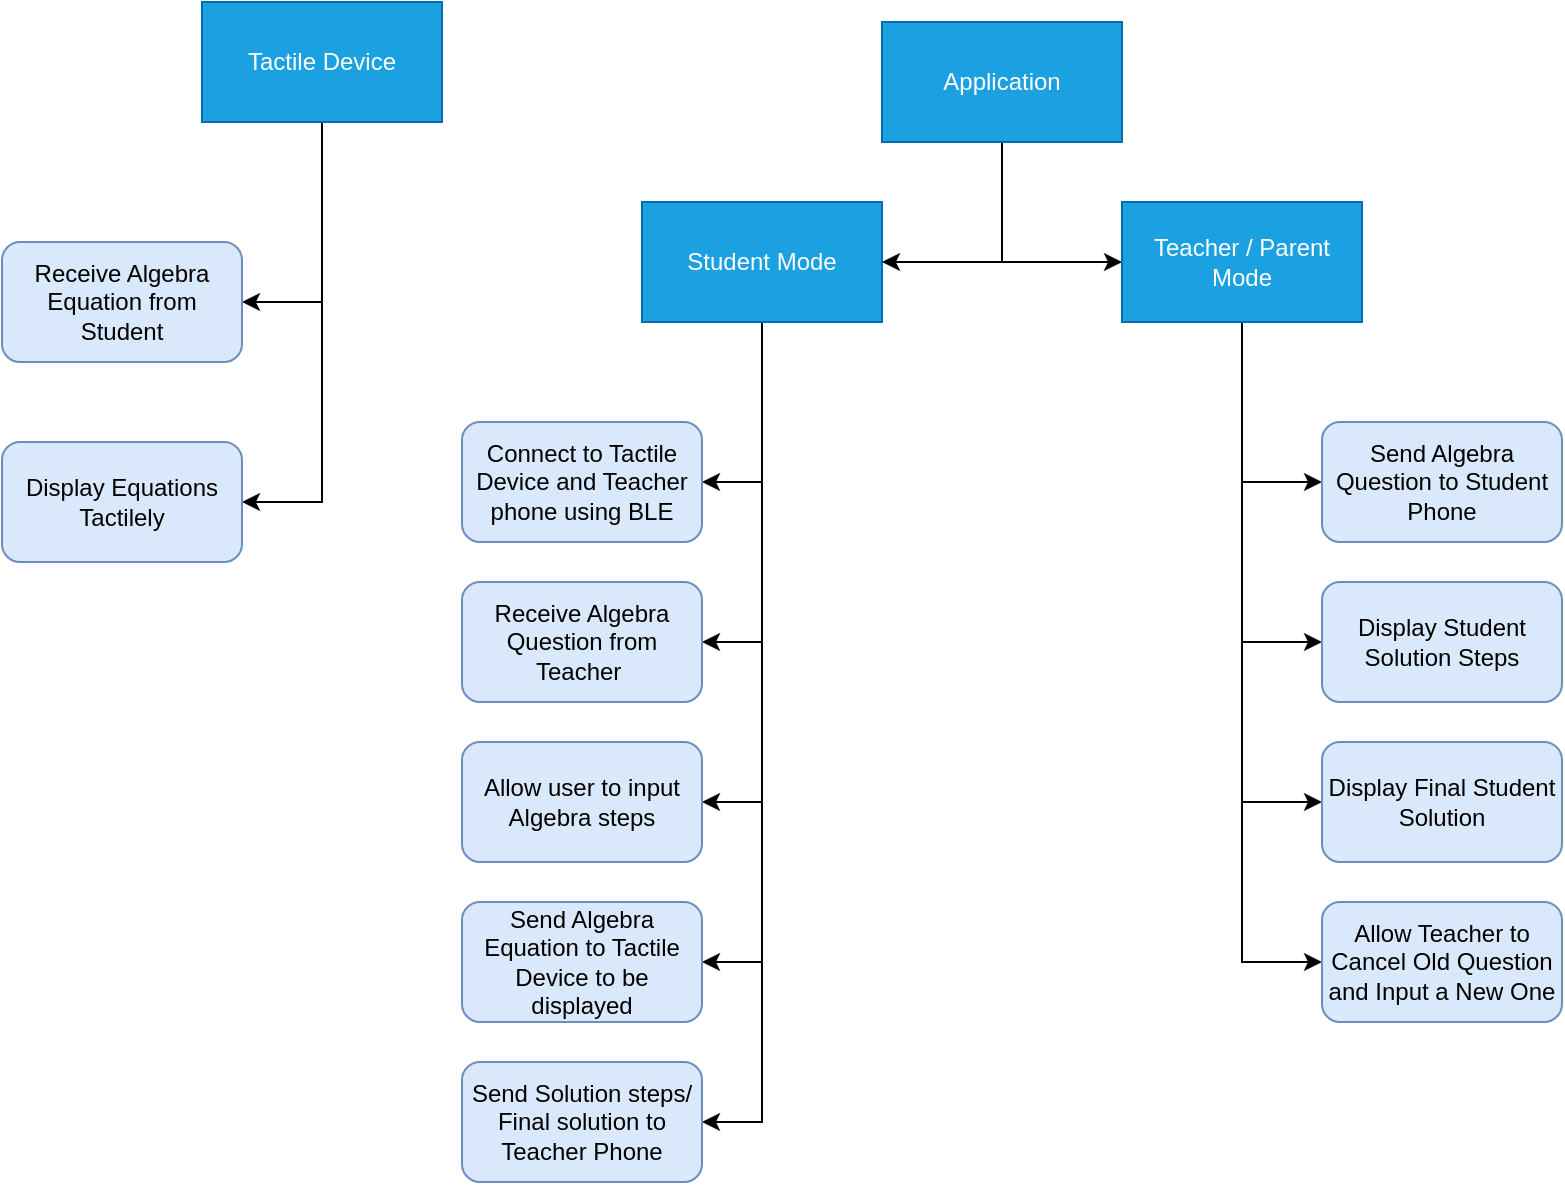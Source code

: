 <mxfile version="21.0.2" type="device" pages="4"><diagram name="Functional Decomposition" id="97916047-d0de-89f5-080d-49f4d83e522f"><mxGraphModel dx="1114" dy="613" grid="1" gridSize="10" guides="1" tooltips="1" connect="1" arrows="1" fold="1" page="1" pageScale="1.5" pageWidth="1169" pageHeight="827" background="none" math="0" shadow="0"><root><mxCell id="0"/><mxCell id="1" parent="0"/><mxCell id="9bskMi2GfOtBL9cQYyVJ-58" style="edgeStyle=orthogonalEdgeStyle;rounded=0;orthogonalLoop=1;jettySize=auto;html=1;entryX=1;entryY=0.5;entryDx=0;entryDy=0;" parent="1" source="9bskMi2GfOtBL9cQYyVJ-55" target="9bskMi2GfOtBL9cQYyVJ-57" edge="1"><mxGeometry relative="1" as="geometry"/></mxCell><mxCell id="9bskMi2GfOtBL9cQYyVJ-60" style="edgeStyle=orthogonalEdgeStyle;rounded=0;orthogonalLoop=1;jettySize=auto;html=1;entryX=1;entryY=0.5;entryDx=0;entryDy=0;" parent="1" source="9bskMi2GfOtBL9cQYyVJ-55" target="9bskMi2GfOtBL9cQYyVJ-59" edge="1"><mxGeometry relative="1" as="geometry"/></mxCell><mxCell id="9bskMi2GfOtBL9cQYyVJ-55" value="Tactile Device" style="rounded=0;whiteSpace=wrap;html=1;fillColor=#1ba1e2;strokeColor=#006EAF;fontColor=#ffffff;" parent="1" vertex="1"><mxGeometry x="250" y="230" width="120" height="60" as="geometry"/></mxCell><mxCell id="9bskMi2GfOtBL9cQYyVJ-75" style="edgeStyle=orthogonalEdgeStyle;rounded=0;orthogonalLoop=1;jettySize=auto;html=1;entryX=1;entryY=0.5;entryDx=0;entryDy=0;" parent="1" source="9bskMi2GfOtBL9cQYyVJ-56" target="9bskMi2GfOtBL9cQYyVJ-69" edge="1"><mxGeometry relative="1" as="geometry"/></mxCell><mxCell id="9bskMi2GfOtBL9cQYyVJ-76" style="edgeStyle=orthogonalEdgeStyle;rounded=0;orthogonalLoop=1;jettySize=auto;html=1;entryX=1;entryY=0.5;entryDx=0;entryDy=0;" parent="1" source="9bskMi2GfOtBL9cQYyVJ-56" target="9bskMi2GfOtBL9cQYyVJ-68" edge="1"><mxGeometry relative="1" as="geometry"/></mxCell><mxCell id="9bskMi2GfOtBL9cQYyVJ-77" style="edgeStyle=orthogonalEdgeStyle;rounded=0;orthogonalLoop=1;jettySize=auto;html=1;entryX=1;entryY=0.5;entryDx=0;entryDy=0;" parent="1" source="9bskMi2GfOtBL9cQYyVJ-56" target="9bskMi2GfOtBL9cQYyVJ-67" edge="1"><mxGeometry relative="1" as="geometry"/></mxCell><mxCell id="9bskMi2GfOtBL9cQYyVJ-78" style="edgeStyle=orthogonalEdgeStyle;rounded=0;orthogonalLoop=1;jettySize=auto;html=1;entryX=1;entryY=0.5;entryDx=0;entryDy=0;" parent="1" source="9bskMi2GfOtBL9cQYyVJ-56" target="9bskMi2GfOtBL9cQYyVJ-66" edge="1"><mxGeometry relative="1" as="geometry"/></mxCell><mxCell id="9bskMi2GfOtBL9cQYyVJ-79" style="edgeStyle=orthogonalEdgeStyle;rounded=0;orthogonalLoop=1;jettySize=auto;html=1;entryX=1;entryY=0.5;entryDx=0;entryDy=0;" parent="1" source="9bskMi2GfOtBL9cQYyVJ-56" target="9bskMi2GfOtBL9cQYyVJ-65" edge="1"><mxGeometry relative="1" as="geometry"/></mxCell><mxCell id="9bskMi2GfOtBL9cQYyVJ-56" value="Student Mode" style="rounded=0;whiteSpace=wrap;html=1;fillColor=#1ba1e2;fontColor=#ffffff;strokeColor=#006EAF;" parent="1" vertex="1"><mxGeometry x="470" y="330" width="120" height="60" as="geometry"/></mxCell><mxCell id="9bskMi2GfOtBL9cQYyVJ-57" value="Receive Algebra Equation from Student" style="rounded=1;whiteSpace=wrap;html=1;fillColor=#dae8fc;strokeColor=#6c8ebf;" parent="1" vertex="1"><mxGeometry x="150" y="350" width="120" height="60" as="geometry"/></mxCell><mxCell id="9bskMi2GfOtBL9cQYyVJ-59" value="Display Equations Tactilely" style="rounded=1;whiteSpace=wrap;html=1;fillColor=#dae8fc;strokeColor=#6c8ebf;" parent="1" vertex="1"><mxGeometry x="150" y="450" width="120" height="60" as="geometry"/></mxCell><mxCell id="9bskMi2GfOtBL9cQYyVJ-63" style="edgeStyle=orthogonalEdgeStyle;rounded=0;orthogonalLoop=1;jettySize=auto;html=1;entryX=1;entryY=0.5;entryDx=0;entryDy=0;" parent="1" source="9bskMi2GfOtBL9cQYyVJ-61" target="9bskMi2GfOtBL9cQYyVJ-56" edge="1"><mxGeometry relative="1" as="geometry"/></mxCell><mxCell id="9bskMi2GfOtBL9cQYyVJ-64" style="edgeStyle=orthogonalEdgeStyle;rounded=0;orthogonalLoop=1;jettySize=auto;html=1;entryX=0;entryY=0.5;entryDx=0;entryDy=0;" parent="1" source="9bskMi2GfOtBL9cQYyVJ-61" target="9bskMi2GfOtBL9cQYyVJ-62" edge="1"><mxGeometry relative="1" as="geometry"/></mxCell><mxCell id="9bskMi2GfOtBL9cQYyVJ-61" value="Application" style="rounded=0;whiteSpace=wrap;html=1;fillColor=#1ba1e2;fontColor=#ffffff;strokeColor=#006EAF;" parent="1" vertex="1"><mxGeometry x="590" y="240" width="120" height="60" as="geometry"/></mxCell><mxCell id="9bskMi2GfOtBL9cQYyVJ-80" style="edgeStyle=orthogonalEdgeStyle;rounded=0;orthogonalLoop=1;jettySize=auto;html=1;exitX=0.5;exitY=1;exitDx=0;exitDy=0;entryX=0;entryY=0.5;entryDx=0;entryDy=0;" parent="1" source="9bskMi2GfOtBL9cQYyVJ-62" target="9bskMi2GfOtBL9cQYyVJ-73" edge="1"><mxGeometry relative="1" as="geometry"/></mxCell><mxCell id="9bskMi2GfOtBL9cQYyVJ-81" style="edgeStyle=orthogonalEdgeStyle;rounded=0;orthogonalLoop=1;jettySize=auto;html=1;entryX=0;entryY=0.5;entryDx=0;entryDy=0;" parent="1" source="9bskMi2GfOtBL9cQYyVJ-62" target="9bskMi2GfOtBL9cQYyVJ-72" edge="1"><mxGeometry relative="1" as="geometry"/></mxCell><mxCell id="9bskMi2GfOtBL9cQYyVJ-82" style="edgeStyle=orthogonalEdgeStyle;rounded=0;orthogonalLoop=1;jettySize=auto;html=1;entryX=0;entryY=0.5;entryDx=0;entryDy=0;" parent="1" source="9bskMi2GfOtBL9cQYyVJ-62" target="9bskMi2GfOtBL9cQYyVJ-71" edge="1"><mxGeometry relative="1" as="geometry"/></mxCell><mxCell id="9bskMi2GfOtBL9cQYyVJ-83" style="edgeStyle=orthogonalEdgeStyle;rounded=0;orthogonalLoop=1;jettySize=auto;html=1;entryX=0;entryY=0.5;entryDx=0;entryDy=0;" parent="1" source="9bskMi2GfOtBL9cQYyVJ-62" target="9bskMi2GfOtBL9cQYyVJ-70" edge="1"><mxGeometry relative="1" as="geometry"/></mxCell><mxCell id="9bskMi2GfOtBL9cQYyVJ-62" value="Teacher / Parent Mode" style="rounded=0;whiteSpace=wrap;html=1;fillColor=#1ba1e2;fontColor=#ffffff;strokeColor=#006EAF;" parent="1" vertex="1"><mxGeometry x="710" y="330" width="120" height="60" as="geometry"/></mxCell><mxCell id="9bskMi2GfOtBL9cQYyVJ-65" value="Connect to Tactile Device and Teacher phone using BLE" style="rounded=1;whiteSpace=wrap;html=1;fillColor=#dae8fc;strokeColor=#6c8ebf;" parent="1" vertex="1"><mxGeometry x="380" y="440" width="120" height="60" as="geometry"/></mxCell><mxCell id="9bskMi2GfOtBL9cQYyVJ-66" value="Receive Algebra Question from Teacher&amp;nbsp;" style="rounded=1;whiteSpace=wrap;html=1;fillColor=#dae8fc;strokeColor=#6c8ebf;" parent="1" vertex="1"><mxGeometry x="380" y="520" width="120" height="60" as="geometry"/></mxCell><mxCell id="9bskMi2GfOtBL9cQYyVJ-67" value="Allow user to input Algebra steps" style="rounded=1;whiteSpace=wrap;html=1;fillColor=#dae8fc;strokeColor=#6c8ebf;" parent="1" vertex="1"><mxGeometry x="380" y="600" width="120" height="60" as="geometry"/></mxCell><mxCell id="9bskMi2GfOtBL9cQYyVJ-68" value="Send Algebra Equation to Tactile Device to be displayed" style="rounded=1;whiteSpace=wrap;html=1;fillColor=#dae8fc;strokeColor=#6c8ebf;" parent="1" vertex="1"><mxGeometry x="380" y="680" width="120" height="60" as="geometry"/></mxCell><mxCell id="9bskMi2GfOtBL9cQYyVJ-69" value="Send Solution steps/ Final solution to Teacher Phone" style="rounded=1;whiteSpace=wrap;html=1;fillColor=#dae8fc;strokeColor=#6c8ebf;" parent="1" vertex="1"><mxGeometry x="380" y="760" width="120" height="60" as="geometry"/></mxCell><mxCell id="9bskMi2GfOtBL9cQYyVJ-70" value="Send Algebra Question to Student Phone" style="rounded=1;whiteSpace=wrap;html=1;fillColor=#dae8fc;strokeColor=#6c8ebf;" parent="1" vertex="1"><mxGeometry x="810" y="440" width="120" height="60" as="geometry"/></mxCell><mxCell id="9bskMi2GfOtBL9cQYyVJ-71" value="Display Student Solution Steps" style="rounded=1;whiteSpace=wrap;html=1;fillColor=#dae8fc;strokeColor=#6c8ebf;" parent="1" vertex="1"><mxGeometry x="810" y="520" width="120" height="60" as="geometry"/></mxCell><mxCell id="9bskMi2GfOtBL9cQYyVJ-72" value="Display Final Student Solution" style="rounded=1;whiteSpace=wrap;html=1;fillColor=#dae8fc;strokeColor=#6c8ebf;" parent="1" vertex="1"><mxGeometry x="810" y="600" width="120" height="60" as="geometry"/></mxCell><mxCell id="9bskMi2GfOtBL9cQYyVJ-73" value="Allow Teacher to Cancel Old Question and Input a New One" style="rounded=1;whiteSpace=wrap;html=1;fillColor=#dae8fc;strokeColor=#6c8ebf;" parent="1" vertex="1"><mxGeometry x="810" y="680" width="120" height="60" as="geometry"/></mxCell></root></mxGraphModel></diagram><diagram id="BzMyHk_VkARhgOeTffZ6" name="System Diagram"><mxGraphModel dx="1114" dy="613" grid="1" gridSize="10" guides="1" tooltips="1" connect="1" arrows="1" fold="1" page="1" pageScale="1" pageWidth="850" pageHeight="1100" math="0" shadow="0"><root><mxCell id="0"/><mxCell id="1" parent="0"/><mxCell id="ZFWnhRRAQ99KR84rtcr6-16" value="" style="edgeStyle=orthogonalEdgeStyle;rounded=0;orthogonalLoop=1;jettySize=auto;html=1;dashed=1;dashPattern=12 12;" parent="1" source="GiVV7VJbp_Wlyf_HN-Jx-2" target="ZFWnhRRAQ99KR84rtcr6-15" edge="1"><mxGeometry relative="1" as="geometry"/></mxCell><mxCell id="GiVV7VJbp_Wlyf_HN-Jx-2" value="Micro-Controller" style="rounded=1;whiteSpace=wrap;html=1;fillColor=#d5e8d4;strokeColor=#82b366;" parent="1" vertex="1"><mxGeometry x="255" y="320" width="120" height="60" as="geometry"/></mxCell><mxCell id="ZFWnhRRAQ99KR84rtcr6-14" style="edgeStyle=orthogonalEdgeStyle;rounded=0;orthogonalLoop=1;jettySize=auto;html=1;entryX=0.5;entryY=0;entryDx=0;entryDy=0;dashed=1;dashPattern=12 12;" parent="1" source="GiVV7VJbp_Wlyf_HN-Jx-4" target="GiVV7VJbp_Wlyf_HN-Jx-2" edge="1"><mxGeometry relative="1" as="geometry"/></mxCell><mxCell id="GiVV7VJbp_Wlyf_HN-Jx-4" value="Student Phone" style="rounded=1;whiteSpace=wrap;html=1;fillColor=#dae8fc;strokeColor=#6c8ebf;" parent="1" vertex="1"><mxGeometry x="255" y="220" width="120" height="60" as="geometry"/></mxCell><mxCell id="GiVV7VJbp_Wlyf_HN-Jx-5" value="Teacher Phone" style="rounded=1;whiteSpace=wrap;html=1;fillColor=#dae8fc;strokeColor=#6c8ebf;" parent="1" vertex="1"><mxGeometry x="460" y="220" width="120" height="60" as="geometry"/></mxCell><mxCell id="1AyL7LK3WLq8oE_mi0e5-5" value="Student" style="rounded=0;whiteSpace=wrap;html=1;fillColor=#f8cecc;strokeColor=#b85450;" parent="1" vertex="1"><mxGeometry x="60" y="220" width="120" height="60" as="geometry"/></mxCell><mxCell id="7EKJt5K_ubeXfBJPBxFx-1" value="Teacher / Parent" style="rounded=0;whiteSpace=wrap;html=1;fillColor=#f8cecc;strokeColor=#b85450;" parent="1" vertex="1"><mxGeometry x="670" y="220" width="120" height="60" as="geometry"/></mxCell><mxCell id="7EKJt5K_ubeXfBJPBxFx-6" value="" style="endArrow=classic;html=1;rounded=0;exitX=0;exitY=0.25;exitDx=0;exitDy=0;entryX=1;entryY=0.25;entryDx=0;entryDy=0;" parent="1" source="7EKJt5K_ubeXfBJPBxFx-1" target="GiVV7VJbp_Wlyf_HN-Jx-5" edge="1"><mxGeometry relative="1" as="geometry"><mxPoint x="550" y="330" as="sourcePoint"/><mxPoint x="650" y="330" as="targetPoint"/></mxGeometry></mxCell><mxCell id="7EKJt5K_ubeXfBJPBxFx-8" value="" style="endArrow=classic;html=1;rounded=0;exitX=0;exitY=0.25;exitDx=0;exitDy=0;entryX=1;entryY=0.25;entryDx=0;entryDy=0;" parent="1" source="GiVV7VJbp_Wlyf_HN-Jx-5" target="GiVV7VJbp_Wlyf_HN-Jx-4" edge="1"><mxGeometry relative="1" as="geometry"><mxPoint x="430" y="240" as="sourcePoint"/><mxPoint x="390" y="240" as="targetPoint"/></mxGeometry></mxCell><mxCell id="7EKJt5K_ubeXfBJPBxFx-10" value="" style="endArrow=classic;html=1;rounded=0;exitX=0;exitY=0.25;exitDx=0;exitDy=0;entryX=1;entryY=0.25;entryDx=0;entryDy=0;" parent="1" source="GiVV7VJbp_Wlyf_HN-Jx-4" target="1AyL7LK3WLq8oE_mi0e5-5" edge="1"><mxGeometry relative="1" as="geometry"><mxPoint x="250" y="310" as="sourcePoint"/><mxPoint x="160" y="310" as="targetPoint"/></mxGeometry></mxCell><mxCell id="7EKJt5K_ubeXfBJPBxFx-14" value="" style="endArrow=classic;html=1;rounded=0;dashed=1;exitX=1;exitY=0.75;exitDx=0;exitDy=0;entryX=0;entryY=0.75;entryDx=0;entryDy=0;" parent="1" source="1AyL7LK3WLq8oE_mi0e5-5" target="GiVV7VJbp_Wlyf_HN-Jx-4" edge="1"><mxGeometry relative="1" as="geometry"><mxPoint x="155" y="310" as="sourcePoint"/><mxPoint x="255" y="310" as="targetPoint"/></mxGeometry></mxCell><mxCell id="7EKJt5K_ubeXfBJPBxFx-16" value="" style="endArrow=classic;html=1;rounded=0;dashed=1;exitX=1;exitY=0.75;exitDx=0;exitDy=0;entryX=0;entryY=0.75;entryDx=0;entryDy=0;" parent="1" source="GiVV7VJbp_Wlyf_HN-Jx-4" target="GiVV7VJbp_Wlyf_HN-Jx-5" edge="1"><mxGeometry relative="1" as="geometry"><mxPoint x="370" y="340" as="sourcePoint"/><mxPoint x="470" y="340" as="targetPoint"/></mxGeometry></mxCell><mxCell id="7EKJt5K_ubeXfBJPBxFx-18" value="" style="endArrow=classic;html=1;rounded=0;dashed=1;entryX=0;entryY=0.75;entryDx=0;entryDy=0;exitX=1;exitY=0.75;exitDx=0;exitDy=0;" parent="1" source="GiVV7VJbp_Wlyf_HN-Jx-5" target="7EKJt5K_ubeXfBJPBxFx-1" edge="1"><mxGeometry relative="1" as="geometry"><mxPoint x="380" y="350" as="sourcePoint"/><mxPoint x="480" y="350" as="targetPoint"/></mxGeometry></mxCell><mxCell id="ZFWnhRRAQ99KR84rtcr6-1" value="User" style="rounded=0;whiteSpace=wrap;html=1;fillColor=#f8cecc;strokeColor=#b85450;" parent="1" vertex="1"><mxGeometry x="640" y="430" width="60" height="30" as="geometry"/></mxCell><mxCell id="ZFWnhRRAQ99KR84rtcr6-2" value="" style="endArrow=classic;html=1;rounded=0;entryX=1;entryY=0.25;entryDx=0;entryDy=0;" parent="1" edge="1"><mxGeometry relative="1" as="geometry"><mxPoint x="700" y="480" as="sourcePoint"/><mxPoint x="640" y="480" as="targetPoint"/></mxGeometry></mxCell><mxCell id="ZFWnhRRAQ99KR84rtcr6-3" value="" style="endArrow=classic;html=1;rounded=0;dashed=1;" parent="1" edge="1"><mxGeometry relative="1" as="geometry"><mxPoint x="700" y="500" as="sourcePoint"/><mxPoint x="640" y="500" as="targetPoint"/></mxGeometry></mxCell><mxCell id="ZFWnhRRAQ99KR84rtcr6-5" value="" style="endArrow=classic;html=1;rounded=0;dashed=1;dashPattern=12 12;" parent="1" edge="1"><mxGeometry relative="1" as="geometry"><mxPoint x="700" y="520" as="sourcePoint"/><mxPoint x="640" y="520" as="targetPoint"/></mxGeometry></mxCell><mxCell id="ZFWnhRRAQ99KR84rtcr6-6" value="IOS App" style="rounded=1;whiteSpace=wrap;html=1;fillColor=#dae8fc;strokeColor=#6c8ebf;" parent="1" vertex="1"><mxGeometry x="640" y="390" width="60" height="30" as="geometry"/></mxCell><mxCell id="ZFWnhRRAQ99KR84rtcr6-7" value="Tactile Device" style="rounded=1;whiteSpace=wrap;html=1;fillColor=#d5e8d4;strokeColor=#82b366;" parent="1" vertex="1"><mxGeometry x="640" y="350" width="60" height="30" as="geometry"/></mxCell><mxCell id="ZFWnhRRAQ99KR84rtcr6-8" value="Question" style="text;html=1;strokeColor=none;fillColor=none;align=center;verticalAlign=middle;whiteSpace=wrap;rounded=0;" parent="1" vertex="1"><mxGeometry x="700" y="460" width="60" height="30" as="geometry"/></mxCell><mxCell id="ZFWnhRRAQ99KR84rtcr6-11" value="Answer" style="text;html=1;strokeColor=none;fillColor=none;align=center;verticalAlign=middle;whiteSpace=wrap;rounded=0;" parent="1" vertex="1"><mxGeometry x="700" y="480" width="60" height="30" as="geometry"/></mxCell><mxCell id="ZFWnhRRAQ99KR84rtcr6-13" value="Question / Answer" style="text;html=1;strokeColor=none;fillColor=none;align=center;verticalAlign=middle;whiteSpace=wrap;rounded=0;" parent="1" vertex="1"><mxGeometry x="700" y="500" width="100" height="30" as="geometry"/></mxCell><mxCell id="ZFWnhRRAQ99KR84rtcr6-18" value="" style="edgeStyle=orthogonalEdgeStyle;rounded=0;orthogonalLoop=1;jettySize=auto;html=1;dashed=1;dashPattern=12 12;" parent="1" source="ZFWnhRRAQ99KR84rtcr6-15" target="ZFWnhRRAQ99KR84rtcr6-17" edge="1"><mxGeometry relative="1" as="geometry"/></mxCell><mxCell id="ZFWnhRRAQ99KR84rtcr6-15" value="Motor Driver" style="rounded=1;whiteSpace=wrap;html=1;fillColor=#d5e8d4;strokeColor=#82b366;" parent="1" vertex="1"><mxGeometry x="255" y="415" width="120" height="60" as="geometry"/></mxCell><mxCell id="ZFWnhRRAQ99KR84rtcr6-17" value="Wheel Display" style="rounded=1;whiteSpace=wrap;html=1;fillColor=#d5e8d4;strokeColor=#82b366;" parent="1" vertex="1"><mxGeometry x="255" y="510" width="120" height="60" as="geometry"/></mxCell></root></mxGraphModel></diagram><diagram id="_Cg5HhX_HMi8_9X__UsW" name="CONOPS"><mxGraphModel dx="1964" dy="613" grid="1" gridSize="10" guides="1" tooltips="1" connect="1" arrows="1" fold="1" page="1" pageScale="1" pageWidth="850" pageHeight="1100" math="0" shadow="0"><root><mxCell id="0"/><mxCell id="1" parent="0"/><mxCell id="n7KiVKVZ79OIM2uy_Q6X-3" value="Student" style="shape=umlActor;verticalLabelPosition=top;verticalAlign=bottom;html=1;labelPosition=center;align=center;" parent="1" vertex="1"><mxGeometry x="-440" y="365" width="60" height="120" as="geometry"/></mxCell><mxCell id="n7KiVKVZ79OIM2uy_Q6X-4" value="Teacher" style="shape=umlActor;verticalLabelPosition=top;verticalAlign=bottom;html=1;labelPosition=center;align=center;" parent="1" vertex="1"><mxGeometry x="441.88" y="340" width="60" height="120" as="geometry"/></mxCell><mxCell id="n7KiVKVZ79OIM2uy_Q6X-6" value="Question" style="text;html=1;strokeColor=none;fillColor=none;align=center;verticalAlign=middle;whiteSpace=wrap;rounded=0;fontSize=14;fontStyle=1" parent="1" vertex="1"><mxGeometry x="302.13" y="340" width="120" height="30" as="geometry"/></mxCell><mxCell id="n7KiVKVZ79OIM2uy_Q6X-7" value="Input" style="text;html=1;strokeColor=none;fillColor=none;align=center;verticalAlign=middle;whiteSpace=wrap;rounded=0;" parent="1" vertex="1"><mxGeometry x="427.88" y="535" width="50" height="30" as="geometry"/></mxCell><mxCell id="n7KiVKVZ79OIM2uy_Q6X-8" value="Output" style="text;html=1;strokeColor=none;fillColor=none;align=center;verticalAlign=middle;whiteSpace=wrap;rounded=0;" parent="1" vertex="1"><mxGeometry x="427.88" y="565" width="50" height="30" as="geometry"/></mxCell><mxCell id="n7KiVKVZ79OIM2uy_Q6X-9" value="Question" style="text;html=1;strokeColor=none;fillColor=none;align=center;verticalAlign=middle;whiteSpace=wrap;rounded=0;fontSize=14;fontStyle=1" parent="1" vertex="1"><mxGeometry x="-88.62" y="335" width="90" height="30" as="geometry"/></mxCell><mxCell id="n7KiVKVZ79OIM2uy_Q6X-10" value="Question / Answer" style="text;html=1;strokeColor=none;fillColor=none;align=center;verticalAlign=middle;whiteSpace=wrap;rounded=0;fontSize=14;fontStyle=1" parent="1" vertex="1"><mxGeometry x="-330" y="340" width="65" height="30" as="geometry"/></mxCell><mxCell id="n7KiVKVZ79OIM2uy_Q6X-12" value="Answer" style="text;html=1;strokeColor=none;fillColor=none;align=center;verticalAlign=middle;whiteSpace=wrap;rounded=0;fontSize=14;fontStyle=1" parent="1" vertex="1"><mxGeometry x="-71.5" y="460" width="55.75" height="10" as="geometry"/></mxCell><mxCell id="n7KiVKVZ79OIM2uy_Q6X-14" value="" style="html=1;strokeWidth=1;shadow=0;dashed=0;shape=mxgraph.ios7.misc.broadcast;fillColor=#4CDA64;strokeColor=none;buttonText=;strokeColor2=#222222;fontColor=#222222;fontSize=8;verticalLabelPosition=bottom;verticalAlign=top;align=center;sketch=0;" parent="1" vertex="1"><mxGeometry x="1.38" y="375" width="75" height="70" as="geometry"/></mxCell><mxCell id="n7KiVKVZ79OIM2uy_Q6X-15" value="" style="verticalLabelPosition=bottom;verticalAlign=top;html=1;shadow=0;dashed=0;strokeWidth=1;shape=mxgraph.ios.iPhone;bgStyle=bgGreen;fillColor=#aaaaaa;sketch=0;fontSize=10;" parent="1" vertex="1"><mxGeometry x="177.13" y="305" width="100" height="200" as="geometry"/></mxCell><mxCell id="n7KiVKVZ79OIM2uy_Q6X-16" value="Question" style="text;html=1;strokeColor=none;fillColor=none;align=center;verticalAlign=middle;whiteSpace=wrap;rounded=0;fontSize=14;fontStyle=1" parent="1" vertex="1"><mxGeometry x="90" y="335" width="65" height="30" as="geometry"/></mxCell><mxCell id="n7KiVKVZ79OIM2uy_Q6X-18" value="BLE" style="text;html=1;strokeColor=none;fillColor=none;align=center;verticalAlign=middle;whiteSpace=wrap;rounded=0;fontSize=14;" parent="1" vertex="1"><mxGeometry x="22.63" y="345" width="32.5" height="30" as="geometry"/></mxCell><mxCell id="n7KiVKVZ79OIM2uy_Q6X-21" value="" style="endArrow=classic;html=1;rounded=0;fontSize=10;" parent="1" edge="1"><mxGeometry relative="1" as="geometry"><mxPoint x="277.13" y="435" as="sourcePoint"/><mxPoint x="437.13" y="435" as="targetPoint"/></mxGeometry></mxCell><mxCell id="n7KiVKVZ79OIM2uy_Q6X-22" value="VoiceOver Audio/Visual" style="edgeLabel;resizable=0;html=1;align=center;verticalAlign=middle;fontSize=12;" parent="n7KiVKVZ79OIM2uy_Q6X-21" connectable="0" vertex="1"><mxGeometry relative="1" as="geometry"/></mxCell><mxCell id="n7KiVKVZ79OIM2uy_Q6X-24" value="Interface Method" style="endArrow=open;endSize=12;dashed=1;html=1;rounded=0;fontSize=12;" parent="1" edge="1"><mxGeometry width="160" relative="1" as="geometry"><mxPoint x="287.13" y="550" as="sourcePoint"/><mxPoint x="417.13" y="550" as="targetPoint"/></mxGeometry></mxCell><mxCell id="n7KiVKVZ79OIM2uy_Q6X-25" value="" style="endArrow=classic;html=1;rounded=0;fontSize=12;" parent="1" edge="1"><mxGeometry relative="1" as="geometry"><mxPoint x="287.13" y="580" as="sourcePoint"/><mxPoint x="417.13" y="580" as="targetPoint"/></mxGeometry></mxCell><mxCell id="n7KiVKVZ79OIM2uy_Q6X-26" value="Interface Method" style="edgeLabel;resizable=0;html=1;align=center;verticalAlign=middle;fontSize=12;" parent="n7KiVKVZ79OIM2uy_Q6X-25" connectable="0" vertex="1"><mxGeometry relative="1" as="geometry"/></mxCell><mxCell id="n7KiVKVZ79OIM2uy_Q6X-27" value="" style="verticalLabelPosition=bottom;verticalAlign=top;html=1;shadow=0;dashed=0;strokeWidth=1;shape=mxgraph.ios.iPhone;bgStyle=bgGreen;fillColor=#aaaaaa;sketch=0;fontSize=10;" parent="1" vertex="1"><mxGeometry x="-210" y="305" width="100" height="200" as="geometry"/></mxCell><mxCell id="n7KiVKVZ79OIM2uy_Q6X-40" value="Data Transmission" style="text;html=1;strokeColor=none;fillColor=none;align=center;verticalAlign=middle;whiteSpace=wrap;rounded=0;" parent="1" vertex="1"><mxGeometry x="427.88" y="605" width="60" height="30" as="geometry"/></mxCell><mxCell id="n7KiVKVZ79OIM2uy_Q6X-41" value="" style="shape=flexArrow;endArrow=classic;html=1;rounded=0;" parent="1" edge="1"><mxGeometry width="50" height="50" relative="1" as="geometry"><mxPoint x="287.13" y="615" as="sourcePoint"/><mxPoint x="417.13" y="615" as="targetPoint"/></mxGeometry></mxCell><mxCell id="n7KiVKVZ79OIM2uy_Q6X-43" value="" style="shape=flexArrow;endArrow=classic;html=1;rounded=0;" parent="1" edge="1"><mxGeometry width="50" height="50" relative="1" as="geometry"><mxPoint y="390" as="sourcePoint"/><mxPoint x="-100" y="390" as="targetPoint"/></mxGeometry></mxCell><mxCell id="n7KiVKVZ79OIM2uy_Q6X-44" value="" style="shape=flexArrow;endArrow=classic;html=1;rounded=0;" parent="1" edge="1"><mxGeometry width="50" height="50" relative="1" as="geometry"><mxPoint x="-100" y="430" as="sourcePoint"/><mxPoint y="430" as="targetPoint"/></mxGeometry></mxCell><mxCell id="n7KiVKVZ79OIM2uy_Q6X-45" value="" style="shape=flexArrow;endArrow=classic;html=1;rounded=0;" parent="1" edge="1"><mxGeometry width="50" height="50" relative="1" as="geometry"><mxPoint x="167.13" y="395" as="sourcePoint"/><mxPoint x="77.13" y="395" as="targetPoint"/></mxGeometry></mxCell><mxCell id="n7KiVKVZ79OIM2uy_Q6X-46" value="" style="shape=flexArrow;endArrow=classic;html=1;rounded=0;" parent="1" edge="1"><mxGeometry width="50" height="50" relative="1" as="geometry"><mxPoint x="77.13" y="435" as="sourcePoint"/><mxPoint x="167.13" y="435" as="targetPoint"/></mxGeometry></mxCell><mxCell id="chIeJ8gzM6jGo-V6jxqo-2" value="Tactile Device" style="rounded=0;whiteSpace=wrap;html=1;" parent="1" vertex="1"><mxGeometry x="-210" y="660" width="100" height="40" as="geometry"/></mxCell><mxCell id="MKDPNkrK8gH8pyJq-G6E-1" value="" style="html=1;strokeWidth=1;shadow=0;dashed=0;shape=mxgraph.ios7.misc.broadcast;fillColor=#4CDA64;strokeColor=none;buttonText=;strokeColor2=#222222;fontColor=#222222;fontSize=8;verticalLabelPosition=bottom;verticalAlign=top;align=center;sketch=0;" parent="1" vertex="1"><mxGeometry x="-185" y="560" width="50" height="50" as="geometry"/></mxCell><mxCell id="MKDPNkrK8gH8pyJq-G6E-3" value="" style="endArrow=classic;html=1;rounded=0;exitX=0;exitY=0.5;exitDx=0;exitDy=0;" parent="1" source="chIeJ8gzM6jGo-V6jxqo-2" target="n7KiVKVZ79OIM2uy_Q6X-3" edge="1"><mxGeometry relative="1" as="geometry"><mxPoint x="-310" y="580" as="sourcePoint"/><mxPoint x="-480" y="490" as="targetPoint"/><Array as="points"><mxPoint x="-410" y="680"/></Array></mxGeometry></mxCell><mxCell id="MKDPNkrK8gH8pyJq-G6E-4" value="Tactile" style="edgeLabel;resizable=0;html=1;align=center;verticalAlign=middle;" parent="MKDPNkrK8gH8pyJq-G6E-3" connectable="0" vertex="1"><mxGeometry relative="1" as="geometry"><mxPoint x="100" as="offset"/></mxGeometry></mxCell><mxCell id="G2NfLgXvLHtore8nRDC6-1" value="" style="endArrow=classic;html=1;rounded=0;exitX=-0.031;exitY=0.423;exitDx=0;exitDy=0;exitPerimeter=0;" parent="1" edge="1"><mxGeometry relative="1" as="geometry"><mxPoint x="-213.1" y="394.79" as="sourcePoint"/><mxPoint x="-380" y="395.19" as="targetPoint"/></mxGeometry></mxCell><mxCell id="G2NfLgXvLHtore8nRDC6-2" value="VoiceOver Audio" style="edgeLabel;resizable=0;html=1;align=center;verticalAlign=middle;" parent="G2NfLgXvLHtore8nRDC6-1" connectable="0" vertex="1"><mxGeometry relative="1" as="geometry"/></mxCell><mxCell id="G2NfLgXvLHtore8nRDC6-3" value="" style="endArrow=classic;html=1;rounded=0;dashed=1;" parent="1" edge="1"><mxGeometry relative="1" as="geometry"><mxPoint x="-377.5" y="430" as="sourcePoint"/><mxPoint x="-217.5" y="430" as="targetPoint"/></mxGeometry></mxCell><mxCell id="G2NfLgXvLHtore8nRDC6-4" value="VoiceOver Audio/Keyboard" style="edgeLabel;resizable=0;html=1;align=center;verticalAlign=middle;" parent="G2NfLgXvLHtore8nRDC6-3" connectable="0" vertex="1"><mxGeometry relative="1" as="geometry"/></mxCell><mxCell id="2lo7-GvmkEbyt0f8nYAv-1" value="" style="shape=flexArrow;endArrow=classic;html=1;rounded=0;entryX=0.474;entryY=-0.107;entryDx=0;entryDy=0;entryPerimeter=0;" parent="1" target="MKDPNkrK8gH8pyJq-G6E-1" edge="1"><mxGeometry width="50" height="50" relative="1" as="geometry"><mxPoint x="-161" y="510" as="sourcePoint"/><mxPoint x="-210" y="560" as="targetPoint"/></mxGeometry></mxCell><mxCell id="ujE3bki67_TzB41gPO8q-1" value="BLE" style="text;html=1;strokeColor=none;fillColor=none;align=center;verticalAlign=middle;whiteSpace=wrap;rounded=0;fontSize=14;" parent="1" vertex="1"><mxGeometry x="-220" y="570" width="30" height="30" as="geometry"/></mxCell><mxCell id="-RYBZN-qQyidpLIWIjVl-1" value="" style="shape=flexArrow;endArrow=classic;html=1;rounded=0;entryX=0.474;entryY=-0.107;entryDx=0;entryDy=0;entryPerimeter=0;" parent="1" edge="1"><mxGeometry width="50" height="50" relative="1" as="geometry"><mxPoint x="-160" y="613" as="sourcePoint"/><mxPoint x="-160.27" y="657.5" as="targetPoint"/></mxGeometry></mxCell><mxCell id="LQIEfuw3vUwmGWrvx4Da-1" value="Question / Answer" style="text;html=1;strokeColor=none;fillColor=none;align=center;verticalAlign=middle;whiteSpace=wrap;rounded=0;fontSize=14;fontStyle=1" parent="1" vertex="1"><mxGeometry x="-260" y="520" width="65" height="30" as="geometry"/></mxCell><mxCell id="LQIEfuw3vUwmGWrvx4Da-2" value="Answer" style="text;html=1;strokeColor=none;fillColor=none;align=center;verticalAlign=middle;whiteSpace=wrap;rounded=0;fontSize=14;fontStyle=1" parent="1" vertex="1"><mxGeometry x="94.63" y="460" width="55.75" height="10" as="geometry"/></mxCell><mxCell id="LQIEfuw3vUwmGWrvx4Da-5" value="Answer" style="text;html=1;strokeColor=none;fillColor=none;align=center;verticalAlign=middle;whiteSpace=wrap;rounded=0;fontSize=14;fontStyle=1" parent="1" vertex="1"><mxGeometry x="334.26" y="460" width="55.75" height="10" as="geometry"/></mxCell><mxCell id="5_WPUNj42IelrXVu4AyE-1" value="" style="endArrow=classic;html=1;rounded=0;dashed=1;entryX=1.015;entryY=0.398;entryDx=0;entryDy=0;entryPerimeter=0;" parent="1" target="n7KiVKVZ79OIM2uy_Q6X-15" edge="1"><mxGeometry relative="1" as="geometry"><mxPoint x="437.13" y="385" as="sourcePoint"/><mxPoint x="287.13" y="385" as="targetPoint"/></mxGeometry></mxCell><mxCell id="5_WPUNj42IelrXVu4AyE-2" value="VoiceOver Audio/Keyboard" style="edgeLabel;resizable=0;html=1;align=center;verticalAlign=middle;" parent="5_WPUNj42IelrXVu4AyE-1" connectable="0" vertex="1"><mxGeometry relative="1" as="geometry"/></mxCell></root></mxGraphModel></diagram><diagram id="3-n45WOkLTyQRBPEhy3X" name="OLD_CONOPS"><mxGraphModel dx="1964" dy="613" grid="1" gridSize="10" guides="1" tooltips="1" connect="1" arrows="1" fold="1" page="1" pageScale="1" pageWidth="850" pageHeight="1100" math="0" shadow="0"><root><mxCell id="0"/><mxCell id="1" parent="0"/><mxCell id="yg8vtvd6XG9VV08j6Pho-1" value="" style="rounded=1;whiteSpace=wrap;html=1;strokeWidth=2;fillWeight=4;hachureGap=8;hachureAngle=45;fillColor=#fff2cc;sketch=1;strokeColor=#d6b656;rotation=0;" parent="1" vertex="1"><mxGeometry x="-100" y="540" width="180" height="110" as="geometry"/></mxCell><mxCell id="yg8vtvd6XG9VV08j6Pho-2" value="" style="rounded=1;whiteSpace=wrap;html=1;strokeWidth=2;fillWeight=4;hachureGap=8;hachureAngle=45;fillColor=#fff2cc;sketch=1;strokeColor=#d6b656;" parent="1" vertex="1"><mxGeometry x="370" y="360" width="110" height="40" as="geometry"/></mxCell><mxCell id="yg8vtvd6XG9VV08j6Pho-3" value="Student" style="shape=umlActor;verticalLabelPosition=bottom;verticalAlign=top;html=1;" parent="1" vertex="1"><mxGeometry x="-470" y="530" width="60" height="120" as="geometry"/></mxCell><mxCell id="yg8vtvd6XG9VV08j6Pho-4" value="Teacher" style="shape=umlActor;verticalLabelPosition=bottom;verticalAlign=top;html=1;" parent="1" vertex="1"><mxGeometry x="480" y="340" width="60" height="120" as="geometry"/></mxCell><mxCell id="yg8vtvd6XG9VV08j6Pho-5" value="Tactile Device" style="html=1;" parent="1" vertex="1"><mxGeometry x="-210" y="570" width="100" height="50" as="geometry"/></mxCell><mxCell id="yg8vtvd6XG9VV08j6Pho-6" value="&amp;nbsp;Algebraic &lt;br style=&quot;font-size: 14px;&quot;&gt;Equation" style="text;html=1;strokeColor=none;fillColor=none;align=center;verticalAlign=middle;whiteSpace=wrap;rounded=0;fontSize=14;fontStyle=1" parent="1" vertex="1"><mxGeometry x="370" y="310" width="120" height="30" as="geometry"/></mxCell><mxCell id="yg8vtvd6XG9VV08j6Pho-7" value="Input" style="text;html=1;strokeColor=none;fillColor=none;align=center;verticalAlign=middle;whiteSpace=wrap;rounded=0;" parent="1" vertex="1"><mxGeometry x="444.75" y="550" width="50" height="30" as="geometry"/></mxCell><mxCell id="yg8vtvd6XG9VV08j6Pho-8" value="Output" style="text;html=1;strokeColor=none;fillColor=none;align=center;verticalAlign=middle;whiteSpace=wrap;rounded=0;" parent="1" vertex="1"><mxGeometry x="444.75" y="580" width="50" height="30" as="geometry"/></mxCell><mxCell id="yg8vtvd6XG9VV08j6Pho-9" value="&lt;font style=&quot;font-size: 14px;&quot;&gt;&amp;nbsp;Algebraic &lt;br style=&quot;font-size: 14px;&quot;&gt;Equation&lt;/font&gt;" style="text;html=1;strokeColor=none;fillColor=none;align=center;verticalAlign=middle;whiteSpace=wrap;rounded=0;fontSize=14;fontStyle=1" parent="1" vertex="1"><mxGeometry x="-88.62" y="335" width="90" height="30" as="geometry"/></mxCell><mxCell id="yg8vtvd6XG9VV08j6Pho-10" value="&amp;nbsp;Algebraic &lt;br style=&quot;font-size: 14px;&quot;&gt;Equation" style="text;html=1;strokeColor=none;fillColor=none;align=center;verticalAlign=middle;whiteSpace=wrap;rounded=0;fontSize=14;fontStyle=1" parent="1" vertex="1"><mxGeometry x="-320" y="345" width="65" height="30" as="geometry"/></mxCell><mxCell id="yg8vtvd6XG9VV08j6Pho-11" value="&lt;b style=&quot;font-size: 14px;&quot;&gt;Solution&lt;/b&gt;" style="text;html=1;strokeColor=none;fillColor=none;align=center;verticalAlign=middle;whiteSpace=wrap;rounded=0;fontSize=14;" parent="1" vertex="1"><mxGeometry x="-330" y="640" width="60" height="30" as="geometry"/></mxCell><mxCell id="yg8vtvd6XG9VV08j6Pho-12" value="Solution" style="text;html=1;strokeColor=none;fillColor=none;align=center;verticalAlign=middle;whiteSpace=wrap;rounded=0;fontSize=14;fontStyle=1" parent="1" vertex="1"><mxGeometry x="-71.5" y="460" width="55.75" height="10" as="geometry"/></mxCell><mxCell id="yg8vtvd6XG9VV08j6Pho-13" value="Solution" style="text;html=1;strokeColor=none;fillColor=none;align=center;verticalAlign=middle;whiteSpace=wrap;rounded=0;fontSize=14;fontStyle=1" parent="1" vertex="1"><mxGeometry x="380" y="450" width="60" height="30" as="geometry"/></mxCell><mxCell id="yg8vtvd6XG9VV08j6Pho-14" value="" style="html=1;strokeWidth=1;shadow=0;dashed=0;shape=mxgraph.ios7.misc.broadcast;fillColor=#4CDA64;strokeColor=none;buttonText=;strokeColor2=#222222;fontColor=#222222;fontSize=8;verticalLabelPosition=bottom;verticalAlign=top;align=center;sketch=0;" parent="1" vertex="1"><mxGeometry x="40" y="370" width="75" height="70" as="geometry"/></mxCell><mxCell id="yg8vtvd6XG9VV08j6Pho-15" value="" style="verticalLabelPosition=bottom;verticalAlign=top;html=1;shadow=0;dashed=0;strokeWidth=1;shape=mxgraph.ios.iPhone;bgStyle=bgGreen;fillColor=#aaaaaa;sketch=0;fontSize=10;" parent="1" vertex="1"><mxGeometry x="240" y="300" width="100" height="200" as="geometry"/></mxCell><mxCell id="yg8vtvd6XG9VV08j6Pho-16" value="&amp;nbsp;Algebraic &lt;br style=&quot;font-size: 14px;&quot;&gt;Equation" style="text;html=1;strokeColor=none;fillColor=none;align=center;verticalAlign=middle;whiteSpace=wrap;rounded=0;fontSize=14;fontStyle=1" parent="1" vertex="1"><mxGeometry x="139.25" y="335" width="65" height="30" as="geometry"/></mxCell><mxCell id="yg8vtvd6XG9VV08j6Pho-17" value="Solution" style="text;html=1;strokeColor=none;fillColor=none;align=center;verticalAlign=middle;whiteSpace=wrap;rounded=0;fontSize=14;fontStyle=1" parent="1" vertex="1"><mxGeometry x="141.75" y="460" width="60" height="10" as="geometry"/></mxCell><mxCell id="yg8vtvd6XG9VV08j6Pho-18" value="Wireless" style="text;html=1;strokeColor=none;fillColor=none;align=center;verticalAlign=middle;whiteSpace=wrap;rounded=0;fontSize=14;" parent="1" vertex="1"><mxGeometry x="47.5" y="340" width="60" height="30" as="geometry"/></mxCell><mxCell id="yg8vtvd6XG9VV08j6Pho-19" value="" style="endArrow=classic;html=1;rounded=0;fontSize=14;exitX=0;exitY=0;exitDx=0;exitDy=0;" parent="1" source="yg8vtvd6XG9VV08j6Pho-5" edge="1"><mxGeometry relative="1" as="geometry"><mxPoint x="-270" y="570" as="sourcePoint"/><mxPoint x="-390" y="570" as="targetPoint"/><Array as="points"/></mxGeometry></mxCell><mxCell id="yg8vtvd6XG9VV08j6Pho-20" value="Tactile" style="edgeLabel;resizable=0;html=1;align=center;verticalAlign=middle;fontSize=12;" parent="yg8vtvd6XG9VV08j6Pho-19" connectable="0" vertex="1"><mxGeometry relative="1" as="geometry"><mxPoint x="5" as="offset"/></mxGeometry></mxCell><mxCell id="yg8vtvd6XG9VV08j6Pho-21" value="" style="endArrow=classic;html=1;rounded=0;fontSize=10;" parent="1" edge="1"><mxGeometry relative="1" as="geometry"><mxPoint x="340" y="430" as="sourcePoint"/><mxPoint x="470" y="430" as="targetPoint"/></mxGeometry></mxCell><mxCell id="yg8vtvd6XG9VV08j6Pho-22" value="Visual" style="edgeLabel;resizable=0;html=1;align=center;verticalAlign=middle;fontSize=12;" parent="yg8vtvd6XG9VV08j6Pho-21" connectable="0" vertex="1"><mxGeometry relative="1" as="geometry"/></mxCell><mxCell id="yg8vtvd6XG9VV08j6Pho-23" value="Tactile" style="endArrow=open;endSize=12;dashed=1;html=1;rounded=0;fontSize=12;entryX=0;entryY=1;entryDx=0;entryDy=0;" parent="1" target="yg8vtvd6XG9VV08j6Pho-5" edge="1"><mxGeometry width="160" relative="1" as="geometry"><mxPoint x="-390" y="620" as="sourcePoint"/><mxPoint x="-270" y="620" as="targetPoint"/></mxGeometry></mxCell><mxCell id="yg8vtvd6XG9VV08j6Pho-24" value="Interface Method" style="endArrow=open;endSize=12;dashed=1;html=1;rounded=0;fontSize=12;" parent="1" edge="1"><mxGeometry width="160" relative="1" as="geometry"><mxPoint x="304" y="565" as="sourcePoint"/><mxPoint x="434" y="565" as="targetPoint"/></mxGeometry></mxCell><mxCell id="yg8vtvd6XG9VV08j6Pho-25" value="" style="endArrow=classic;html=1;rounded=0;fontSize=12;" parent="1" edge="1"><mxGeometry relative="1" as="geometry"><mxPoint x="304" y="595" as="sourcePoint"/><mxPoint x="434" y="595" as="targetPoint"/></mxGeometry></mxCell><mxCell id="yg8vtvd6XG9VV08j6Pho-26" value="Interface Method" style="edgeLabel;resizable=0;html=1;align=center;verticalAlign=middle;fontSize=12;" parent="yg8vtvd6XG9VV08j6Pho-25" connectable="0" vertex="1"><mxGeometry relative="1" as="geometry"/></mxCell><mxCell id="yg8vtvd6XG9VV08j6Pho-27" value="" style="verticalLabelPosition=bottom;verticalAlign=top;html=1;shadow=0;dashed=0;strokeWidth=1;shape=mxgraph.ios.iPhone;bgStyle=bgGreen;fillColor=#aaaaaa;sketch=0;fontSize=10;" parent="1" vertex="1"><mxGeometry x="-210" y="305" width="100" height="200" as="geometry"/></mxCell><mxCell id="yg8vtvd6XG9VV08j6Pho-28" value="Solution" style="text;html=1;strokeColor=none;fillColor=none;align=center;verticalAlign=middle;whiteSpace=wrap;rounded=0;fontSize=14;fontStyle=1" parent="1" vertex="1"><mxGeometry x="-40" y="540" width="60" height="30" as="geometry"/></mxCell><mxCell id="yg8vtvd6XG9VV08j6Pho-29" value="" style="endArrow=classic;html=1;rounded=0;exitX=-0.037;exitY=0.422;exitDx=0;exitDy=0;exitPerimeter=0;entryX=0.5;entryY=0;entryDx=0;entryDy=0;entryPerimeter=0;" parent="1" source="yg8vtvd6XG9VV08j6Pho-27" target="yg8vtvd6XG9VV08j6Pho-3" edge="1"><mxGeometry relative="1" as="geometry"><mxPoint x="-380" y="450" as="sourcePoint"/><mxPoint x="-280" y="450" as="targetPoint"/><Array as="points"><mxPoint x="-360" y="390"/></Array></mxGeometry></mxCell><mxCell id="yg8vtvd6XG9VV08j6Pho-30" value="Audio" style="edgeLabel;resizable=0;html=1;align=center;verticalAlign=middle;" parent="yg8vtvd6XG9VV08j6Pho-29" connectable="0" vertex="1"><mxGeometry relative="1" as="geometry"><mxPoint x="-26" y="51" as="offset"/></mxGeometry></mxCell><mxCell id="yg8vtvd6XG9VV08j6Pho-31" value="&amp;nbsp;Algebraic &lt;br style=&quot;font-size: 14px;&quot;&gt;Equation" style="text;html=1;strokeColor=none;fillColor=none;align=center;verticalAlign=middle;whiteSpace=wrap;rounded=0;fontSize=14;fontStyle=1" parent="1" vertex="1"><mxGeometry x="-330" y="520" width="70" height="30" as="geometry"/></mxCell><mxCell id="yg8vtvd6XG9VV08j6Pho-32" value="Audio" style="endArrow=open;endSize=12;dashed=1;html=1;rounded=0;fontSize=12;entryX=1.033;entryY=0.444;entryDx=0;entryDy=0;entryPerimeter=0;startArrow=none;" parent="1" edge="1"><mxGeometry x="-0.368" y="-1" width="160" relative="1" as="geometry"><mxPoint x="470" y="390" as="sourcePoint"/><mxPoint x="343.3" y="388.8" as="targetPoint"/><mxPoint as="offset"/></mxGeometry></mxCell><mxCell id="yg8vtvd6XG9VV08j6Pho-33" value="Visual" style="text;html=1;strokeColor=none;fillColor=none;align=center;verticalAlign=middle;whiteSpace=wrap;rounded=0;fontSize=12;" parent="1" vertex="1"><mxGeometry x="420" y="405" width="30" height="10" as="geometry"/></mxCell><mxCell id="yg8vtvd6XG9VV08j6Pho-34" value="" style="endArrow=none;dashed=1;html=1;rounded=0;fontSize=12;" parent="1" target="yg8vtvd6XG9VV08j6Pho-33" edge="1"><mxGeometry width="50" height="50" relative="1" as="geometry"><mxPoint x="360" y="390" as="sourcePoint"/><mxPoint x="470" y="410" as="targetPoint"/><Array as="points"><mxPoint x="380" y="410"/></Array></mxGeometry></mxCell><mxCell id="yg8vtvd6XG9VV08j6Pho-35" value="" style="endArrow=none;dashed=1;html=1;rounded=0;fontSize=12;exitX=1;exitY=0.5;exitDx=0;exitDy=0;" parent="1" source="yg8vtvd6XG9VV08j6Pho-33" edge="1"><mxGeometry width="50" height="50" relative="1" as="geometry"><mxPoint x="420" y="460" as="sourcePoint"/><mxPoint x="470" y="410" as="targetPoint"/></mxGeometry></mxCell><mxCell id="yg8vtvd6XG9VV08j6Pho-36" value="Keyboard" style="text;html=1;strokeColor=none;fillColor=none;align=center;verticalAlign=middle;whiteSpace=wrap;rounded=0;fontSize=12;" parent="1" vertex="1"><mxGeometry x="410" y="365" width="50" height="10" as="geometry"/></mxCell><mxCell id="yg8vtvd6XG9VV08j6Pho-37" value="" style="endArrow=none;dashed=1;html=1;rounded=0;fontSize=12;exitX=1;exitY=0.5;exitDx=0;exitDy=0;" parent="1" source="yg8vtvd6XG9VV08j6Pho-36" edge="1"><mxGeometry width="50" height="50" relative="1" as="geometry"><mxPoint x="420" y="410" as="sourcePoint"/><mxPoint x="470" y="370" as="targetPoint"/></mxGeometry></mxCell><mxCell id="yg8vtvd6XG9VV08j6Pho-38" value="" style="endArrow=none;dashed=1;html=1;rounded=0;fontSize=12;entryX=0;entryY=0.5;entryDx=0;entryDy=0;" parent="1" target="yg8vtvd6XG9VV08j6Pho-36" edge="1"><mxGeometry width="50" height="50" relative="1" as="geometry"><mxPoint x="360" y="390" as="sourcePoint"/><mxPoint x="450" y="510" as="targetPoint"/><Array as="points"><mxPoint x="380" y="370"/></Array></mxGeometry></mxCell><mxCell id="yg8vtvd6XG9VV08j6Pho-39" value="" style="rounded=1;whiteSpace=wrap;html=1;strokeWidth=2;fillWeight=4;hachureGap=8;hachureAngle=45;fillColor=#fff2cc;sketch=1;strokeColor=#d6b656;" parent="1" vertex="1"><mxGeometry x="-345" y="405" width="135" height="25" as="geometry"/></mxCell><mxCell id="yg8vtvd6XG9VV08j6Pho-40" value="Data Transmission" style="text;html=1;strokeColor=none;fillColor=none;align=center;verticalAlign=middle;whiteSpace=wrap;rounded=0;" parent="1" vertex="1"><mxGeometry x="444.75" y="620" width="60" height="30" as="geometry"/></mxCell><mxCell id="yg8vtvd6XG9VV08j6Pho-41" value="" style="shape=flexArrow;endArrow=classic;html=1;rounded=0;" parent="1" edge="1"><mxGeometry width="50" height="50" relative="1" as="geometry"><mxPoint x="304" y="630" as="sourcePoint"/><mxPoint x="434" y="630" as="targetPoint"/></mxGeometry></mxCell><mxCell id="yg8vtvd6XG9VV08j6Pho-42" value="Stretch Features" style="text;html=1;strokeColor=none;fillColor=none;align=center;verticalAlign=middle;whiteSpace=wrap;rounded=0;" parent="1" vertex="1"><mxGeometry x="444.75" y="670" width="60" height="30" as="geometry"/></mxCell><mxCell id="yg8vtvd6XG9VV08j6Pho-43" value="" style="shape=flexArrow;endArrow=classic;html=1;rounded=0;" parent="1" edge="1"><mxGeometry width="50" height="50" relative="1" as="geometry"><mxPoint x="30" y="390" as="sourcePoint"/><mxPoint x="-100" y="390" as="targetPoint"/></mxGeometry></mxCell><mxCell id="yg8vtvd6XG9VV08j6Pho-44" value="" style="shape=flexArrow;endArrow=classic;html=1;rounded=0;" parent="1" edge="1"><mxGeometry width="50" height="50" relative="1" as="geometry"><mxPoint x="-100" y="430" as="sourcePoint"/><mxPoint x="30" y="430" as="targetPoint"/></mxGeometry></mxCell><mxCell id="yg8vtvd6XG9VV08j6Pho-45" value="" style="shape=flexArrow;endArrow=classic;html=1;rounded=0;" parent="1" edge="1"><mxGeometry width="50" height="50" relative="1" as="geometry"><mxPoint x="230" y="390" as="sourcePoint"/><mxPoint x="120" y="390" as="targetPoint"/></mxGeometry></mxCell><mxCell id="yg8vtvd6XG9VV08j6Pho-46" value="" style="shape=flexArrow;endArrow=classic;html=1;rounded=0;" parent="1" edge="1"><mxGeometry width="50" height="50" relative="1" as="geometry"><mxPoint x="120" y="430" as="sourcePoint"/><mxPoint x="230" y="430" as="targetPoint"/></mxGeometry></mxCell><mxCell id="yg8vtvd6XG9VV08j6Pho-47" value="" style="shape=flexArrow;endArrow=classic;html=1;rounded=0;entryX=0.2;entryY=0;entryDx=0;entryDy=0;entryPerimeter=0;" parent="1" target="yg8vtvd6XG9VV08j6Pho-5" edge="1"><mxGeometry width="50" height="50" relative="1" as="geometry"><mxPoint x="-190" y="510" as="sourcePoint"/><mxPoint x="20" y="550" as="targetPoint"/></mxGeometry></mxCell><mxCell id="yg8vtvd6XG9VV08j6Pho-48" value="" style="shape=flexArrow;endArrow=classic;html=1;rounded=0;exitX=0.7;exitY=0;exitDx=0;exitDy=0;exitPerimeter=0;" parent="1" source="yg8vtvd6XG9VV08j6Pho-5" edge="1"><mxGeometry width="50" height="50" relative="1" as="geometry"><mxPoint x="40" y="575" as="sourcePoint"/><mxPoint x="-140" y="510" as="targetPoint"/></mxGeometry></mxCell><mxCell id="yg8vtvd6XG9VV08j6Pho-49" value="Audio" style="endArrow=open;endSize=12;dashed=1;html=1;rounded=0;fontSize=12;entryX=0;entryY=1;entryDx=0;entryDy=0;" parent="1" source="yg8vtvd6XG9VV08j6Pho-3" edge="1"><mxGeometry x="0.478" width="160" relative="1" as="geometry"><mxPoint x="-400" y="520" as="sourcePoint"/><mxPoint x="-210" y="420" as="targetPoint"/><Array as="points"><mxPoint x="-340" y="420"/></Array><mxPoint as="offset"/></mxGeometry></mxCell><mxCell id="yg8vtvd6XG9VV08j6Pho-50" value="Solution" style="text;html=1;strokeColor=none;fillColor=none;align=center;verticalAlign=middle;whiteSpace=wrap;rounded=0;fontSize=14;fontStyle=1" parent="1" vertex="1"><mxGeometry x="-375" y="475" width="60" height="30" as="geometry"/></mxCell><mxCell id="yg8vtvd6XG9VV08j6Pho-51" value="" style="shape=flexArrow;endArrow=classic;html=1;rounded=0;entryX=0.013;entryY=0.64;entryDx=0;entryDy=0;entryPerimeter=0;" parent="1" target="yg8vtvd6XG9VV08j6Pho-1" edge="1"><mxGeometry width="50" height="50" relative="1" as="geometry"><mxPoint x="250" y="510" as="sourcePoint"/><mxPoint x="-100" y="590" as="targetPoint"/><Array as="points"><mxPoint x="70" y="610"/></Array></mxGeometry></mxCell><mxCell id="yg8vtvd6XG9VV08j6Pho-52" value="&amp;nbsp;Algebraic &lt;br style=&quot;font-size: 14px;&quot;&gt;Equation" style="text;html=1;strokeColor=none;fillColor=none;align=center;verticalAlign=middle;whiteSpace=wrap;rounded=0;fontSize=14;fontStyle=1" parent="1" vertex="1"><mxGeometry x="-40" y="620" width="65" height="30" as="geometry"/></mxCell><mxCell id="yg8vtvd6XG9VV08j6Pho-53" value="" style="rounded=1;whiteSpace=wrap;html=1;strokeWidth=2;fillWeight=4;hachureGap=8;hachureAngle=45;fillColor=#fff2cc;sketch=1;strokeColor=#d6b656;" parent="1" vertex="1"><mxGeometry x="314" y="670" width="120" height="30" as="geometry"/></mxCell><mxCell id="yg8vtvd6XG9VV08j6Pho-54" value="" style="shape=flexArrow;endArrow=classic;html=1;rounded=0;exitX=0.7;exitY=0;exitDx=0;exitDy=0;exitPerimeter=0;" parent="1" edge="1"><mxGeometry width="50" height="50" relative="1" as="geometry"><mxPoint x="-100" y="580.0" as="sourcePoint"/><mxPoint x="230" y="480" as="targetPoint"/><Array as="points"><mxPoint x="70" y="580"/></Array></mxGeometry></mxCell></root></mxGraphModel></diagram></mxfile>